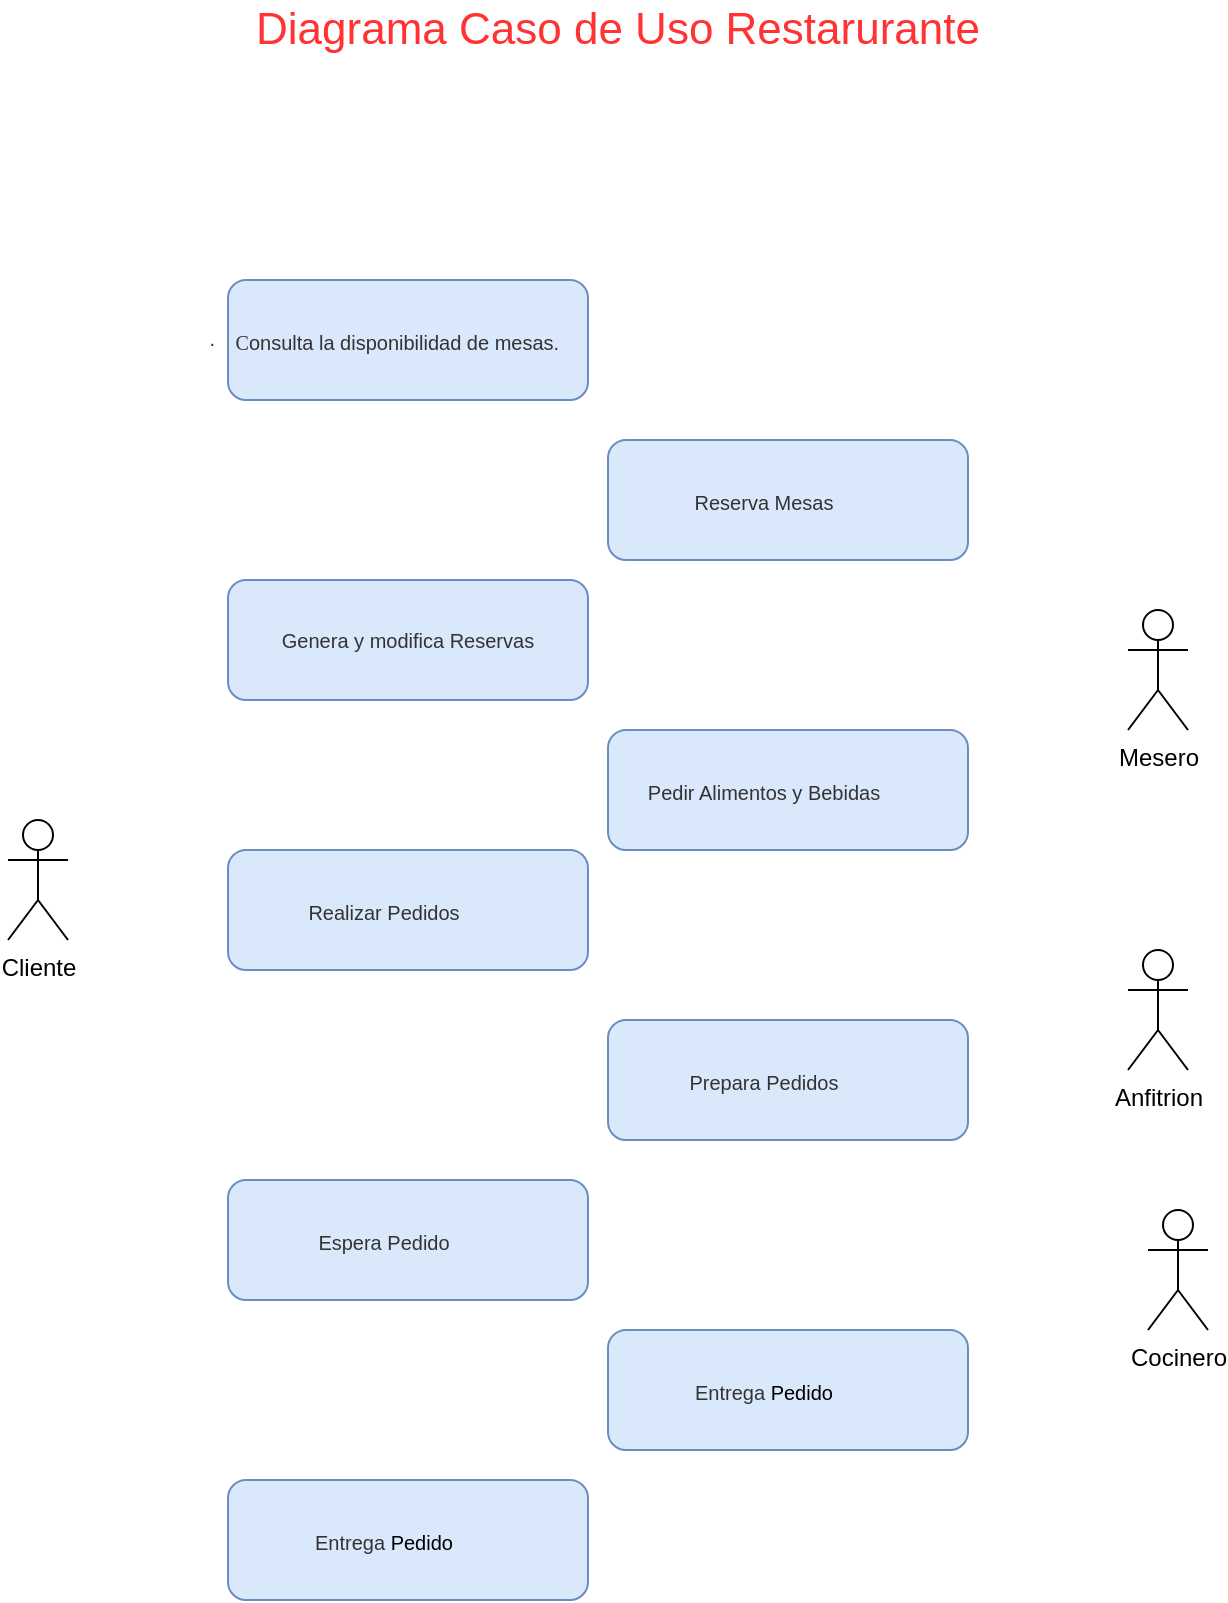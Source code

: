 <mxfile version="28.2.0">
  <diagram name="Página-1" id="eSoNu8M_gUmrwsGOlZTq">
    <mxGraphModel dx="786" dy="431" grid="1" gridSize="10" guides="1" tooltips="1" connect="1" arrows="1" fold="1" page="1" pageScale="1" pageWidth="827" pageHeight="1169" math="0" shadow="0">
      <root>
        <mxCell id="0" />
        <mxCell id="1" parent="0" />
        <mxCell id="iBKLQpfkL_44_GjJ_T48-1" value="Cliente" style="shape=umlActor;verticalLabelPosition=bottom;verticalAlign=top;html=1;outlineConnect=0;" vertex="1" parent="1">
          <mxGeometry x="90" y="510" width="30" height="60" as="geometry" />
        </mxCell>
        <mxCell id="iBKLQpfkL_44_GjJ_T48-2" value="Mesero" style="shape=umlActor;verticalLabelPosition=bottom;verticalAlign=top;html=1;outlineConnect=0;" vertex="1" parent="1">
          <mxGeometry x="650" y="405" width="30" height="60" as="geometry" />
        </mxCell>
        <mxCell id="iBKLQpfkL_44_GjJ_T48-3" value="Anfitrion" style="shape=umlActor;verticalLabelPosition=bottom;verticalAlign=top;html=1;outlineConnect=0;" vertex="1" parent="1">
          <mxGeometry x="650" y="575" width="30" height="60" as="geometry" />
        </mxCell>
        <mxCell id="iBKLQpfkL_44_GjJ_T48-4" value="&lt;p style=&quot;text-indent:-18.0pt;line-height:normal;&amp;lt;br/&amp;gt;mso-list:l0 level1 lfo1&quot; class=&quot;MsoListParagraph&quot;&gt;&lt;font style=&quot;font-size: 10px; color: rgb(51, 51, 51);&quot;&gt;&lt;font style=&quot;&quot;&gt;·&lt;/font&gt;&lt;span style=&quot;font-variant-numeric: normal; font-variant-east-asian: normal; font-variant-alternates: normal; font-size-adjust: none; font-kerning: auto; font-optical-sizing: auto; font-feature-settings: normal; font-variation-settings: normal; font-variant-position: normal; font-variant-emoji: normal; font-stretch: normal; line-height: normal; font-family: &amp;quot;Times New Roman&amp;quot;;&quot;&gt;&amp;nbsp; &amp;nbsp; C&lt;/span&gt;&lt;font style=&quot;&quot;&gt;onsulta la disponibilidad de mesas.&lt;/font&gt;&lt;/font&gt;&lt;/p&gt;" style="rounded=1;whiteSpace=wrap;html=1;fillColor=#dae8fc;strokeColor=#6c8ebf;" vertex="1" parent="1">
          <mxGeometry x="200" y="240" width="180" height="60" as="geometry" />
        </mxCell>
        <mxCell id="iBKLQpfkL_44_GjJ_T48-5" value="&lt;p style=&quot;text-indent:-18.0pt;line-height:normal;&amp;lt;br/&amp;gt;mso-list:l0 level1 lfo1&quot; class=&quot;MsoListParagraph&quot;&gt;&lt;font color=&quot;#333333&quot;&gt;&lt;span style=&quot;font-size: 10px;&quot;&gt;Reserva Mesas&lt;/span&gt;&lt;/font&gt;&lt;/p&gt;" style="rounded=1;whiteSpace=wrap;html=1;fillStyle=solid;fillColor=#dae8fc;strokeColor=#6c8ebf;" vertex="1" parent="1">
          <mxGeometry x="390" y="320" width="180" height="60" as="geometry" />
        </mxCell>
        <mxCell id="iBKLQpfkL_44_GjJ_T48-6" value="&lt;p style=&quot;text-indent:-18.0pt;line-height:normal;&amp;lt;br/&amp;gt;mso-list:l0 level1 lfo1&quot; class=&quot;MsoListParagraph&quot;&gt;&lt;font color=&quot;#333333&quot;&gt;&lt;span style=&quot;font-size: 10px;&quot;&gt;Pedir Alimentos y Bebidas&lt;/span&gt;&lt;/font&gt;&lt;/p&gt;" style="rounded=1;whiteSpace=wrap;html=1;fillStyle=solid;fillColor=#dae8fc;strokeColor=#6c8ebf;" vertex="1" parent="1">
          <mxGeometry x="390" y="465" width="180" height="60" as="geometry" />
        </mxCell>
        <mxCell id="iBKLQpfkL_44_GjJ_T48-7" value="&lt;font color=&quot;#333333&quot;&gt;&lt;span style=&quot;font-size: 10px;&quot;&gt;Genera y modifica Reservas&lt;/span&gt;&lt;/font&gt;" style="rounded=1;whiteSpace=wrap;html=1;fillStyle=solid;fillColor=#dae8fc;strokeColor=#6c8ebf;" vertex="1" parent="1">
          <mxGeometry x="200" y="390" width="180" height="60" as="geometry" />
        </mxCell>
        <mxCell id="iBKLQpfkL_44_GjJ_T48-8" value="&lt;p style=&quot;text-indent:-18.0pt;line-height:normal;&amp;lt;br/&amp;gt;mso-list:l0 level1 lfo1&quot; class=&quot;MsoListParagraph&quot;&gt;&lt;font color=&quot;#333333&quot;&gt;&lt;span style=&quot;font-size: 10px;&quot;&gt;Realizar Pedidos&lt;/span&gt;&lt;/font&gt;&lt;/p&gt;" style="rounded=1;whiteSpace=wrap;html=1;fillStyle=solid;fillColor=#dae8fc;strokeColor=#6c8ebf;" vertex="1" parent="1">
          <mxGeometry x="200" y="525" width="180" height="60" as="geometry" />
        </mxCell>
        <mxCell id="iBKLQpfkL_44_GjJ_T48-9" value="&lt;p style=&quot;text-indent:-18.0pt;line-height:normal;&amp;lt;br/&amp;gt;mso-list:l0 level1 lfo1&quot; class=&quot;MsoListParagraph&quot;&gt;&lt;font color=&quot;#333333&quot;&gt;&lt;span style=&quot;font-size: 10px;&quot;&gt;Prepara Pedidos&lt;/span&gt;&lt;/font&gt;&lt;/p&gt;" style="rounded=1;whiteSpace=wrap;html=1;fillStyle=solid;fillColor=#dae8fc;strokeColor=#6c8ebf;" vertex="1" parent="1">
          <mxGeometry x="390" y="610" width="180" height="60" as="geometry" />
        </mxCell>
        <mxCell id="iBKLQpfkL_44_GjJ_T48-10" value="Cocinero" style="shape=umlActor;verticalLabelPosition=bottom;verticalAlign=top;html=1;outlineConnect=0;" vertex="1" parent="1">
          <mxGeometry x="660" y="705" width="30" height="60" as="geometry" />
        </mxCell>
        <mxCell id="iBKLQpfkL_44_GjJ_T48-11" value="&lt;p style=&quot;text-indent:-18.0pt;line-height:normal;&amp;lt;br/&amp;gt;mso-list:l0 level1 lfo1&quot; class=&quot;MsoListParagraph&quot;&gt;&lt;font color=&quot;#333333&quot;&gt;&lt;span style=&quot;font-size: 10px;&quot;&gt;Espera Pedido&lt;/span&gt;&lt;/font&gt;&lt;span style=&quot;color: rgba(0, 0, 0, 0); font-family: monospace; font-size: 0px; text-align: start; text-wrap-mode: nowrap; background-color: transparent;&quot;&gt;%3CmxGraphModel%3E%3Croot%3E%3CmxCell%20id%3D%220%22%2F%3E%3CmxCell%20id%3D%221%22%20parent%3D%220%22%2F%3E%3CmxCell%20id%3D%222%22%20value%3D%22%26lt%3Bp%20style%3D%26quot%3Btext-indent%3A-18.0pt%3Bline-height%3Anormal%3B%26amp%3Blt%3Bbr%2F%26amp%3Bgt%3Bmso-list%3Al0%20level1%20lfo1%26quot%3B%20class%3D%26quot%3BMsoListParagraph%26quot%3B%26gt%3B%26lt%3Bfont%20color%3D%26quot%3B%23333333%26quot%3B%26gt%3B%26lt%3Bspan%20style%3D%26quot%3Bfont-size%3A%2010px%3B%26quot%3B%26gt%3BPrepara%20Pedidos%26lt%3B%2Fspan%26gt%3B%26lt%3B%2Ffont%26gt%3B%26lt%3B%2Fp%26gt%3B%22%20style%3D%22rounded%3D1%3BwhiteSpace%3Dwrap%3Bhtml%3D1%3B%22%20vertex%3D%221%22%20parent%3D%221%22%3E%3CmxGeometry%20x%3D%22270%22%20y%3D%22400%22%20width%3D%22180%22%20height%3D%2260%22%20as%3D%22geometry%22%2F%3E%3C%2FmxCell%3E%3C%2Froot%3E%3C%2FmxGraphModel%3E&lt;/span&gt;&lt;/p&gt;" style="rounded=1;whiteSpace=wrap;html=1;fillStyle=solid;fillColor=#dae8fc;strokeColor=#6c8ebf;" vertex="1" parent="1">
          <mxGeometry x="200" y="690" width="180" height="60" as="geometry" />
        </mxCell>
        <mxCell id="iBKLQpfkL_44_GjJ_T48-12" value="&lt;p style=&quot;text-indent:-18.0pt;line-height:normal;&amp;lt;br/&amp;gt;mso-list:l0 level1 lfo1&quot; class=&quot;MsoListParagraph&quot;&gt;&lt;font color=&quot;#333333&quot;&gt;&lt;span style=&quot;font-size: 10px;&quot;&gt;Entrega&amp;nbsp;&lt;/span&gt;&lt;/font&gt;&lt;span style=&quot;color: rgba(0, 0, 0, 0); font-family: monospace; font-size: 0px; text-align: start; text-wrap-mode: nowrap; background-color: transparent;&quot;&gt;%3CmxGraphModel%3E%3Croot%3E%3CmxCell%20id%3D%220%22%2F%3E%3CmxCell%20id%3D%221%22%20parent%3D%220%22%2F%3E%3CmxCell%20id%3D%222%22%20value%3D%22%26lt%3Bp%20style%3D%26quot%3Btext-indent%3A-18.0pt%3Bline-height%3Anormal%3B%26amp%3Blt%3Bbr%2F%26amp%3Bgt%3Bmso-list%3Al0%20level1%20lfo1%26quot%3B%20class%3D%26quot%3BMsoListParagraph%26quot%3B%26gt%3B%26lt%3Bfont%20color%3D%26quot%3B%23333333%26quot%3B%26gt%3B%26lt%3Bspan%20style%3D%26quot%3Bfont-size%3A%2010px%3B%26quot%3B%26gt%3BEspera%20Pedido%26lt%3B%2Fspan%26gt%3B%26lt%3B%2Ffont%26gt%3B%26lt%3Bspan%20style%3D%26quot%3Bcolor%3A%20rgba(0%2C%200%2C%200%2C%200)%3B%20font-family%3A%20monospace%3B%20font-size%3A%200px%3B%20text-align%3A%20start%3B%20text-wrap-mode%3A%20nowrap%3B%20background-color%3A%20transparent%3B%26quot%3B%26gt%3B%253CmxGraphModel%253E%253Croot%253E%253CmxCell%2520id%253D%25220%2522%252F%253E%253CmxCell%2520id%253D%25221%2522%2520parent%253D%25220%2522%252F%253E%253CmxCell%2520id%253D%25222%2522%2520value%253D%2522%2526lt%253Bp%2520style%253D%2526quot%253Btext-indent%253A-18.0pt%253Bline-height%253Anormal%253B%2526amp%253Blt%253Bbr%252F%2526amp%253Bgt%253Bmso-list%253Al0%2520level1%2520lfo1%2526quot%253B%2520class%253D%2526quot%253BMsoListParagraph%2526quot%253B%2526gt%253B%2526lt%253Bfont%2520color%253D%2526quot%253B%2523333333%2526quot%253B%2526gt%253B%2526lt%253Bspan%2520style%253D%2526quot%253Bfont-size%253A%252010px%253B%2526quot%253B%2526gt%253BPrepara%2520Pedidos%2526lt%253B%252Fspan%2526gt%253B%2526lt%253B%252Ffont%2526gt%253B%2526lt%253B%252Fp%2526gt%253B%2522%2520style%253D%2522rounded%253D1%253BwhiteSpace%253Dwrap%253Bhtml%253D1%253B%2522%2520vertex%253D%25221%2522%2520parent%253D%25221%2522%253E%253CmxGeometry%2520x%253D%2522270%2522%2520y%253D%2522400%2522%2520width%253D%2522180%2522%2520height%253D%252260%2522%2520as%253D%2522geometry%2522%252F%253E%253C%252FmxCell%253E%253C%252Froot%253E%253C%252FmxGraphModel%253E%26lt%3B%2Fspan%26gt%3B%26lt%3B%2Fp%26gt%3B%22%20style%3D%22rounded%3D1%3BwhiteSpace%3Dwrap%3Bhtml%3D1%3B%22%20vertex%3D%221%22%20parent%3D%221%22%3E%3CmxGeometry%20x%3D%22280%22%20y%3D%22480%22%20width%3D%22180%22%20height%3D%2260%22%20as%3D%22geometry%22%2F%3E%3C%2FmxCell%3E%3C%2Froot%3E%3C%2FmxGraphModel%3E&lt;/span&gt;&lt;font style=&quot;text-indent: -18pt; background-color: transparent;&quot;&gt;&lt;span style=&quot;font-size: 10px;&quot;&gt;Pedido&lt;/span&gt;&lt;/font&gt;&lt;span style=&quot;text-indent: -18pt; background-color: transparent; text-wrap-mode: nowrap; color: rgba(0, 0, 0, 0); font-family: monospace; font-size: 0px; text-align: start;&quot;&gt;%3CmxGraphModel%3E%3Croot%3E%3CmxCell%20id%3D%220%22%2F%3E%3CmxCell%20id%3D%221%22%20parent%3D%220%22%2F%3E%3CmxCell%20id%3D%222%22%20value%3D%22%26lt%3Bp%20style%3D%26quot%3Btext-indent%3A-18.0pt%3Bline-height%3Anormal%3B%26amp%3Blt%3Bbr%2F%26amp%3Bgt%3Bmso-list%3Al0%20level1%20lfo1%26quot%3B%20class%3D%26quot%3BMsoListParagraph%26quot%3B%26gt%3B%26lt%3Bfont%20color%3D%26quot%3B%23333333%26quot%3B%26gt%3B%26lt%3Bspan%20style%3D%26quot%3Bfont-size%3A%2010px%3B%26quot%3B%26gt%3BPrepara%20Pedidos%26lt%3B%2Fspan%26gt%3B%26lt%3B%2Ffont%26gt%3B%26lt%3B%2Fp%26gt%3B%22%20style%3D%22rounded%3D1%3BwhiteSpace%3Dwrap%3Bhtml%3D1%3B%22%20vertex%3D%221%22%20parent%3D%221%22%3E%3CmxGeometry%20x%3D%22270%22%20y%3D%22400%22%20width%3D%22180%22%20height%3D%2260%22%20as%3D%22geometry%22%2F%3E%3C%2FmxCell%3E%3C%2Froot%3E%3C%2FmxGraphModel%3E&lt;/span&gt;&lt;/p&gt;" style="rounded=1;whiteSpace=wrap;html=1;fillStyle=solid;fillColor=#dae8fc;strokeColor=#6c8ebf;" vertex="1" parent="1">
          <mxGeometry x="390" y="765" width="180" height="60" as="geometry" />
        </mxCell>
        <mxCell id="iBKLQpfkL_44_GjJ_T48-13" value="&lt;p style=&quot;text-indent:-18.0pt;line-height:normal;&amp;lt;br/&amp;gt;mso-list:l0 level1 lfo1&quot; class=&quot;MsoListParagraph&quot;&gt;&lt;font color=&quot;#333333&quot;&gt;&lt;span style=&quot;font-size: 10px;&quot;&gt;Entrega&amp;nbsp;&lt;/span&gt;&lt;/font&gt;&lt;span style=&quot;color: rgba(0, 0, 0, 0); font-family: monospace; font-size: 0px; text-align: start; text-wrap-mode: nowrap; background-color: transparent;&quot;&gt;%3CmxGraphModel%3E%3Croot%3E%3CmxCell%20id%3D%220%22%2F%3E%3CmxCell%20id%3D%221%22%20parent%3D%220%22%2F%3E%3CmxCell%20id%3D%222%22%20value%3D%22%26lt%3Bp%20style%3D%26quot%3Btext-indent%3A-18.0pt%3Bline-height%3Anormal%3B%26amp%3Blt%3Bbr%2F%26amp%3Bgt%3Bmso-list%3Al0%20level1%20lfo1%26quot%3B%20class%3D%26quot%3BMsoListParagraph%26quot%3B%26gt%3B%26lt%3Bfont%20color%3D%26quot%3B%23333333%26quot%3B%26gt%3B%26lt%3Bspan%20style%3D%26quot%3Bfont-size%3A%2010px%3B%26quot%3B%26gt%3BEspera%20Pedido%26lt%3B%2Fspan%26gt%3B%26lt%3B%2Ffont%26gt%3B%26lt%3Bspan%20style%3D%26quot%3Bcolor%3A%20rgba(0%2C%200%2C%200%2C%200)%3B%20font-family%3A%20monospace%3B%20font-size%3A%200px%3B%20text-align%3A%20start%3B%20text-wrap-mode%3A%20nowrap%3B%20background-color%3A%20transparent%3B%26quot%3B%26gt%3B%253CmxGraphModel%253E%253Croot%253E%253CmxCell%2520id%253D%25220%2522%252F%253E%253CmxCell%2520id%253D%25221%2522%2520parent%253D%25220%2522%252F%253E%253CmxCell%2520id%253D%25222%2522%2520value%253D%2522%2526lt%253Bp%2520style%253D%2526quot%253Btext-indent%253A-18.0pt%253Bline-height%253Anormal%253B%2526amp%253Blt%253Bbr%252F%2526amp%253Bgt%253Bmso-list%253Al0%2520level1%2520lfo1%2526quot%253B%2520class%253D%2526quot%253BMsoListParagraph%2526quot%253B%2526gt%253B%2526lt%253Bfont%2520color%253D%2526quot%253B%2523333333%2526quot%253B%2526gt%253B%2526lt%253Bspan%2520style%253D%2526quot%253Bfont-size%253A%252010px%253B%2526quot%253B%2526gt%253BPrepara%2520Pedidos%2526lt%253B%252Fspan%2526gt%253B%2526lt%253B%252Ffont%2526gt%253B%2526lt%253B%252Fp%2526gt%253B%2522%2520style%253D%2522rounded%253D1%253BwhiteSpace%253Dwrap%253Bhtml%253D1%253B%2522%2520vertex%253D%25221%2522%2520parent%253D%25221%2522%253E%253CmxGeometry%2520x%253D%2522270%2522%2520y%253D%2522400%2522%2520width%253D%2522180%2522%2520height%253D%252260%2522%2520as%253D%2522geometry%2522%252F%253E%253C%252FmxCell%253E%253C%252Froot%253E%253C%252FmxGraphModel%253E%26lt%3B%2Fspan%26gt%3B%26lt%3B%2Fp%26gt%3B%22%20style%3D%22rounded%3D1%3BwhiteSpace%3Dwrap%3Bhtml%3D1%3B%22%20vertex%3D%221%22%20parent%3D%221%22%3E%3CmxGeometry%20x%3D%22280%22%20y%3D%22480%22%20width%3D%22180%22%20height%3D%2260%22%20as%3D%22geometry%22%2F%3E%3C%2FmxCell%3E%3C%2Froot%3E%3C%2FmxGraphModel%3E&lt;/span&gt;&lt;font style=&quot;text-indent: -18pt; background-color: transparent;&quot;&gt;&lt;span style=&quot;font-size: 10px;&quot;&gt;Pedido&lt;/span&gt;&lt;/font&gt;&lt;span style=&quot;text-indent: -18pt; background-color: transparent; text-wrap-mode: nowrap; color: rgba(0, 0, 0, 0); font-family: monospace; font-size: 0px; text-align: start;&quot;&gt;%3CmxGraphModel%3E%3Croot%3E%3CmxCell%20id%3D%220%22%2F%3E%3CmxCell%20id%3D%221%22%20parent%3D%220%22%2F%3E%3CmxCell%20id%3D%222%22%20value%3D%22%26lt%3Bp%20style%3D%26quot%3Btext-indent%3A-18.0pt%3Bline-height%3Anormal%3B%26amp%3Blt%3Bbr%2F%26amp%3Bgt%3Bmso-list%3Al0%20level1%20lfo1%26quot%3B%20class%3D%26quot%3BMsoListParagraph%26quot%3B%26gt%3B%26lt%3Bfont%20color%3D%26quot%3B%23333333%26quot%3B%26gt%3B%26lt%3Bspan%20style%3D%26quot%3Bfont-size%3A%2010px%3B%26quot%3B%26gt%3BPrepara%20Pedidos%26lt%3B%2Fspan%26gt%3B%26lt%3B%2Ffont%26gt%3B%26lt%3B%2Fp%26gt%3B%22%20style%3D%22rounded%3D1%3BwhiteSpace%3Dwrap%3Bhtml%3D1%3B%22%20vertex%3D%221%22%20parent%3D%221%22%3E%3CmxGeometry%20x%3D%22270%22%20y%3D%22400%22%20width%3D%22180%22%20height%3D%2260%22%20as%3D%22geometry%22%2F%3E%3C%2FmxCell%3E%3C%2Froot%3E%3C%2FmxGraphModel%3E&lt;/span&gt;&lt;/p&gt;" style="rounded=1;whiteSpace=wrap;html=1;fillStyle=solid;fillColor=#dae8fc;strokeColor=#6c8ebf;" vertex="1" parent="1">
          <mxGeometry x="200" y="840" width="180" height="60" as="geometry" />
        </mxCell>
        <mxCell id="iBKLQpfkL_44_GjJ_T48-17" value="&lt;font style=&quot;font-size: 22px; color: rgb(255, 51, 51);&quot;&gt;Diagrama Caso de Uso Restarurante&lt;/font&gt;" style="text;strokeColor=none;align=center;fillColor=none;html=1;verticalAlign=middle;whiteSpace=wrap;rounded=0;" vertex="1" parent="1">
          <mxGeometry x="180" y="100" width="430" height="30" as="geometry" />
        </mxCell>
      </root>
    </mxGraphModel>
  </diagram>
</mxfile>
